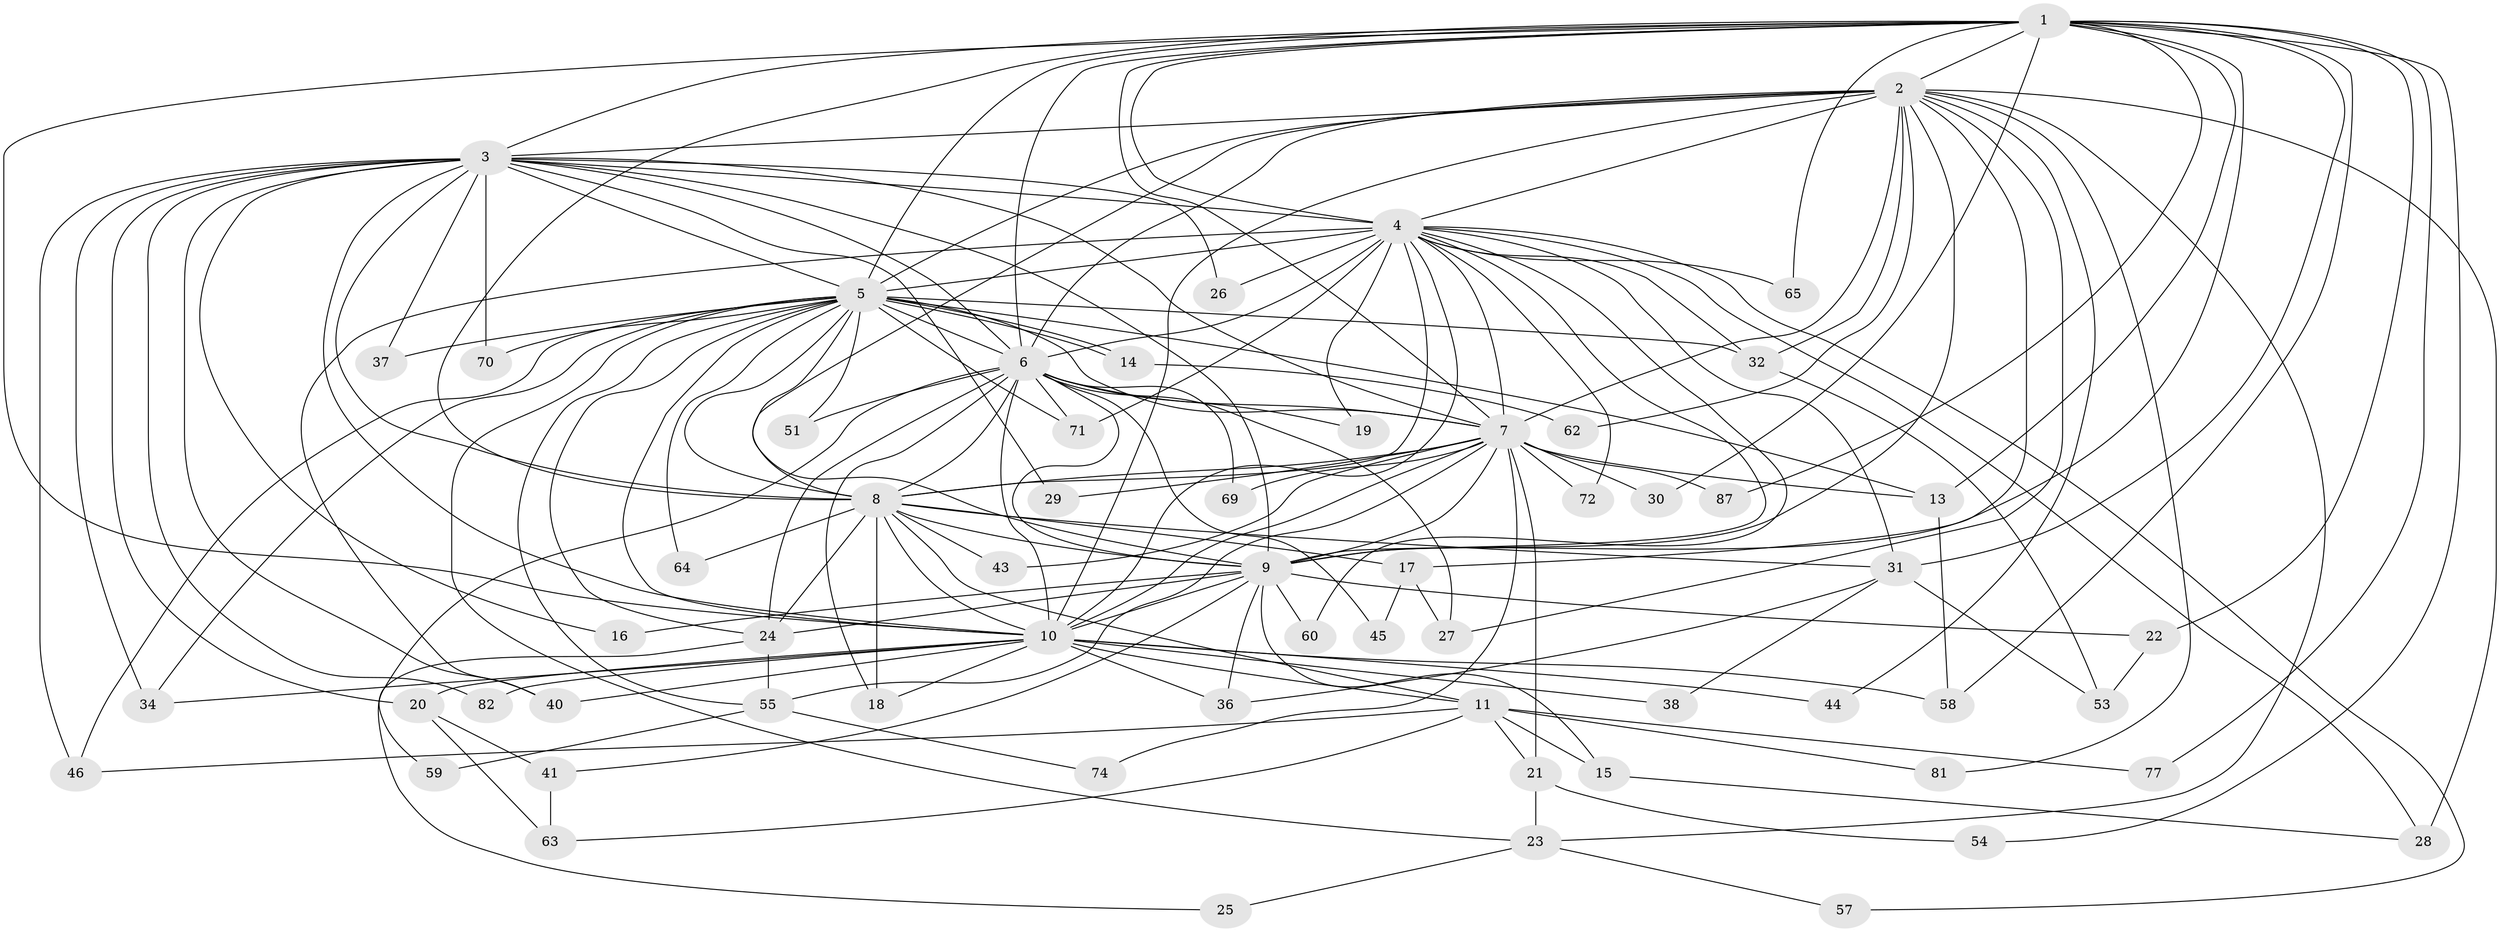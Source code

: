 // Generated by graph-tools (version 1.1) at 2025/51/02/27/25 19:51:53]
// undirected, 62 vertices, 167 edges
graph export_dot {
graph [start="1"]
  node [color=gray90,style=filled];
  1 [super="+85"];
  2 [super="+50"];
  3 [super="+68"];
  4 [super="+12"];
  5 [super="+75"];
  6 [super="+42"];
  7 [super="+80"];
  8 [super="+35"];
  9 [super="+84"];
  10 [super="+61"];
  11 [super="+52"];
  13;
  14;
  15;
  16;
  17;
  18 [super="+78"];
  19;
  20;
  21 [super="+33"];
  22;
  23 [super="+56"];
  24 [super="+39"];
  25;
  26;
  27 [super="+49"];
  28 [super="+48"];
  29;
  30;
  31;
  32 [super="+66"];
  34 [super="+83"];
  36 [super="+79"];
  37;
  38;
  40;
  41;
  43 [super="+47"];
  44;
  45;
  46;
  51;
  53 [super="+73"];
  54;
  55 [super="+67"];
  57;
  58 [super="+86"];
  59;
  60;
  62;
  63 [super="+76"];
  64;
  65;
  69;
  70;
  71;
  72;
  74;
  77;
  81;
  82;
  87;
  1 -- 2;
  1 -- 3;
  1 -- 4;
  1 -- 5;
  1 -- 6;
  1 -- 7;
  1 -- 8;
  1 -- 9;
  1 -- 10;
  1 -- 22;
  1 -- 30;
  1 -- 31;
  1 -- 54;
  1 -- 58;
  1 -- 65;
  1 -- 77;
  1 -- 87;
  1 -- 13;
  2 -- 3;
  2 -- 4;
  2 -- 5 [weight=2];
  2 -- 6;
  2 -- 7;
  2 -- 8;
  2 -- 9;
  2 -- 10;
  2 -- 17;
  2 -- 27;
  2 -- 28;
  2 -- 32;
  2 -- 44;
  2 -- 81;
  2 -- 62;
  2 -- 23;
  3 -- 4;
  3 -- 5;
  3 -- 6;
  3 -- 7 [weight=2];
  3 -- 8 [weight=2];
  3 -- 9;
  3 -- 10;
  3 -- 16;
  3 -- 20;
  3 -- 26;
  3 -- 29;
  3 -- 37;
  3 -- 40;
  3 -- 46;
  3 -- 70;
  3 -- 82;
  3 -- 34;
  4 -- 5 [weight=2];
  4 -- 6;
  4 -- 7;
  4 -- 8;
  4 -- 9;
  4 -- 10;
  4 -- 19;
  4 -- 26;
  4 -- 28;
  4 -- 31;
  4 -- 32;
  4 -- 40;
  4 -- 57;
  4 -- 60;
  4 -- 71;
  4 -- 72;
  4 -- 65;
  5 -- 6 [weight=2];
  5 -- 7;
  5 -- 8;
  5 -- 9;
  5 -- 10;
  5 -- 13;
  5 -- 14;
  5 -- 14;
  5 -- 23;
  5 -- 34;
  5 -- 37;
  5 -- 46;
  5 -- 51;
  5 -- 55;
  5 -- 64;
  5 -- 70;
  5 -- 24;
  5 -- 32;
  5 -- 71;
  6 -- 7;
  6 -- 8;
  6 -- 9;
  6 -- 10;
  6 -- 19;
  6 -- 24;
  6 -- 45;
  6 -- 51;
  6 -- 59;
  6 -- 71;
  6 -- 69;
  6 -- 27;
  6 -- 18;
  7 -- 8;
  7 -- 9;
  7 -- 10;
  7 -- 13;
  7 -- 21 [weight=2];
  7 -- 29;
  7 -- 30;
  7 -- 43 [weight=2];
  7 -- 55;
  7 -- 69;
  7 -- 72;
  7 -- 74;
  7 -- 87;
  8 -- 9;
  8 -- 10;
  8 -- 11;
  8 -- 17;
  8 -- 18;
  8 -- 24;
  8 -- 43;
  8 -- 64;
  8 -- 31;
  9 -- 10;
  9 -- 15;
  9 -- 16;
  9 -- 22;
  9 -- 41;
  9 -- 60;
  9 -- 36;
  9 -- 24;
  10 -- 11;
  10 -- 18;
  10 -- 20;
  10 -- 34;
  10 -- 36;
  10 -- 38;
  10 -- 44;
  10 -- 58;
  10 -- 82;
  10 -- 40;
  11 -- 15;
  11 -- 21;
  11 -- 63;
  11 -- 77;
  11 -- 81;
  11 -- 46;
  13 -- 58;
  14 -- 62;
  15 -- 28;
  17 -- 27;
  17 -- 45;
  20 -- 41;
  20 -- 63;
  21 -- 23;
  21 -- 54;
  22 -- 53;
  23 -- 25;
  23 -- 57;
  24 -- 25;
  24 -- 55;
  31 -- 36;
  31 -- 38;
  31 -- 53;
  32 -- 53;
  41 -- 63;
  55 -- 59;
  55 -- 74;
}
